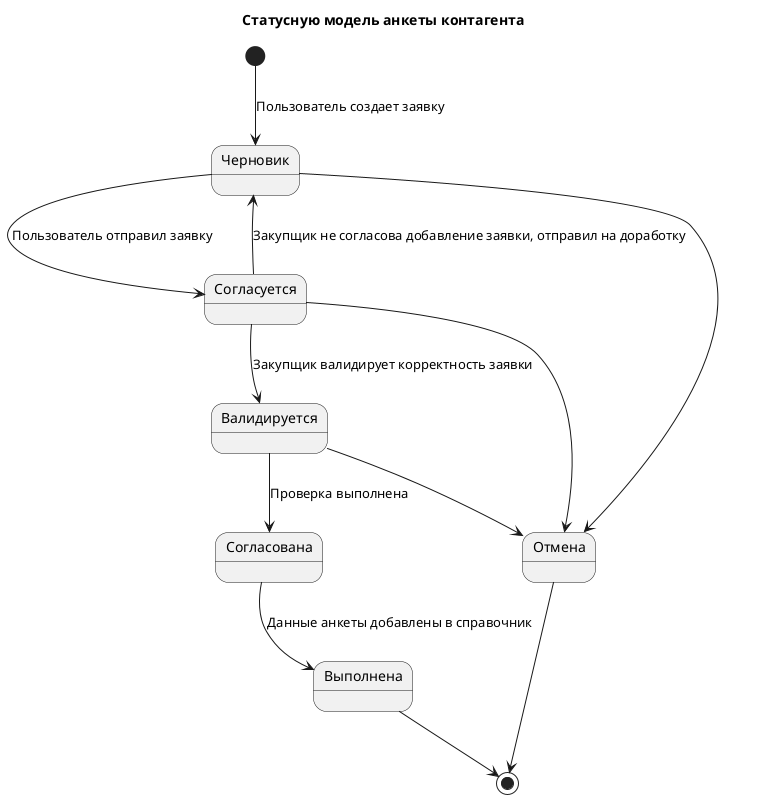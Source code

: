 @startuml
' Диаграмма состояний
' Отвечает на вопрос: в каких состояних (статусах) может находится тот или иной объект
' Основные составлющие: Состояния, Взаимосвязи

title "Статусную модель анкеты контагента"

[*] --> Черновик : Пользователь создает заявку
Черновик --> Согласуется : Пользователь отправил заявку
Согласуется --> Валидируется : Закупщик валидирует корректность заявки
Согласуется --> Черновик : Закупщик не согласова добавление заявки, отправил на доработку

Валидируется --> Согласована : Проверка выполнена
Согласована --> Выполнена : Данные анкеты добавлены в справочник
Выполнена --> [*]

'Отмена
Черновик --> Отмена
Согласуется --> Отмена
Валидируется --> Отмена
Отмена --> [*]

@enduml